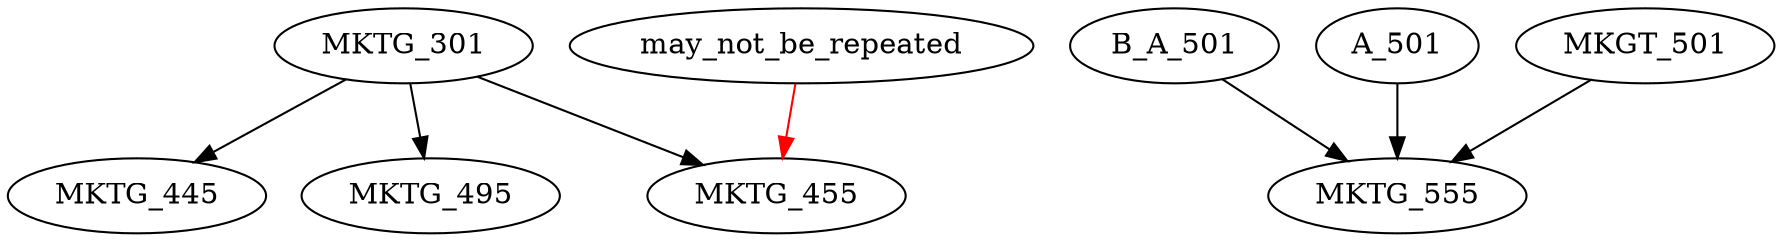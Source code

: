 digraph G {
    edge [color=black];
    MKTG_301 -> MKTG_445;
    edge [color=black];
    MKTG_301 -> MKTG_455;
    edge [color=red];
    may_not_be_repeated -> MKTG_455;
    edge [color=black];
    MKTG_301 -> MKTG_495;
    edge [color=black];
    B_A_501 -> MKTG_555;
    A_501 -> MKTG_555;
    MKGT_501 -> MKTG_555;
}

